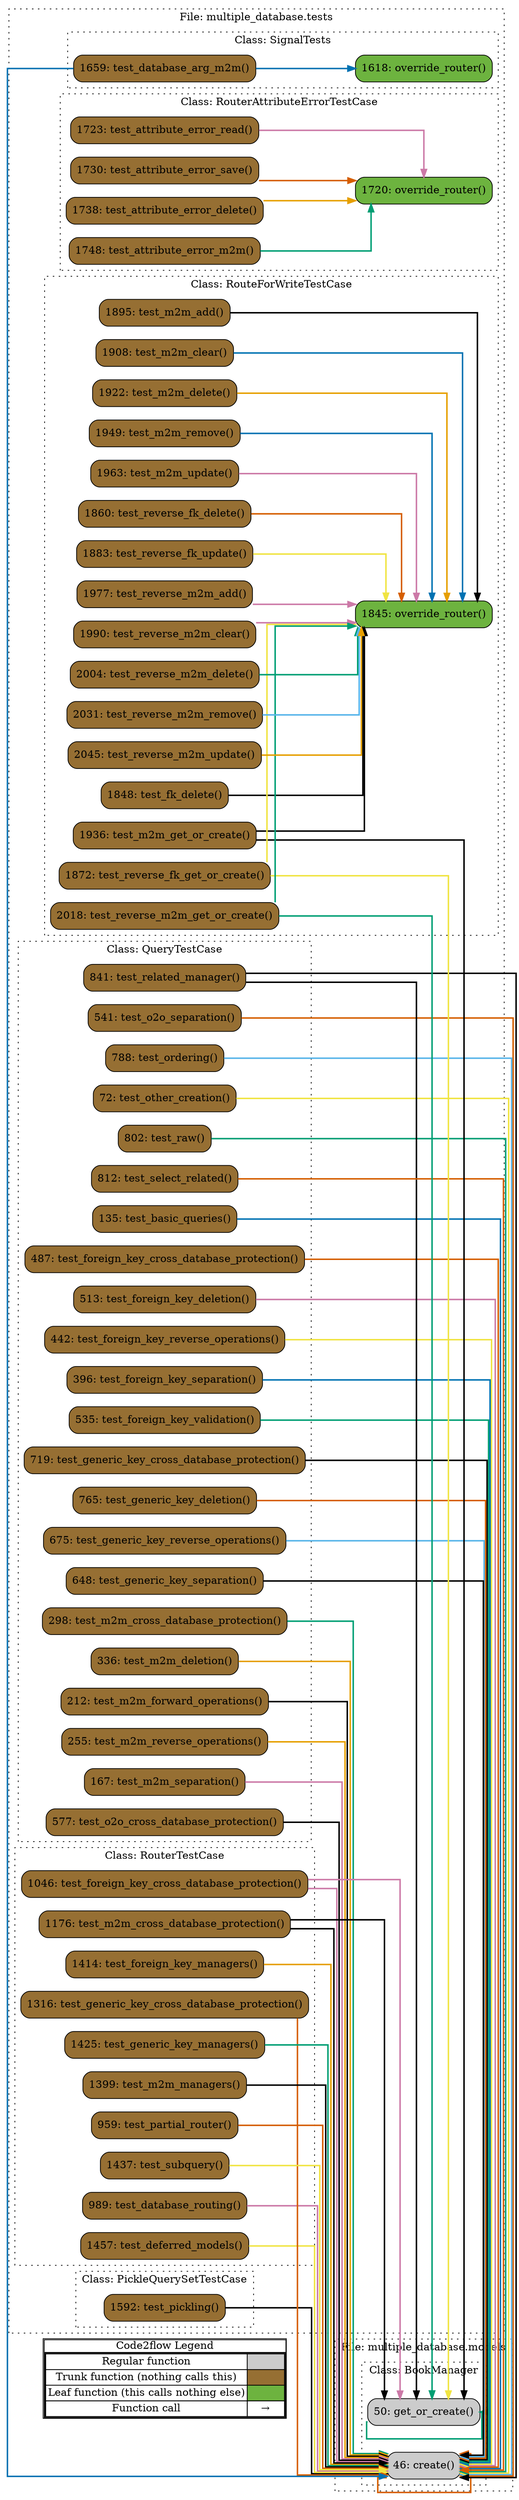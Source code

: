 digraph G {
concentrate=true;
splines="ortho";
rankdir="LR";
subgraph legend{
    rank = min;
    label = "legend";
    Legend [shape=none, margin=0, label = <
        <table cellspacing="0" cellpadding="0" border="1"><tr><td>Code2flow Legend</td></tr><tr><td>
        <table cellspacing="0">
        <tr><td>Regular function</td><td width="50px" bgcolor='#cccccc'></td></tr>
        <tr><td>Trunk function (nothing calls this)</td><td bgcolor='#966F33'></td></tr>
        <tr><td>Leaf function (this calls nothing else)</td><td bgcolor='#6db33f'></td></tr>
        <tr><td>Function call</td><td><font color='black'>&#8594;</font></td></tr>
        </table></td></tr></table>
        >];
}node_d3037cf6 [label="46: create()" name="multiple_database.models::BookManager.create" shape="rect" style="rounded,filled" fillcolor="#cccccc" ];
node_54477a6b [label="50: get_or_create()" name="multiple_database.models::BookManager.get_or_create" shape="rect" style="rounded,filled" fillcolor="#cccccc" ];
node_5ebe0e90 [label="1592: test_pickling()" name="multiple_database.tests::PickleQuerySetTestCase.test_pickling" shape="rect" style="rounded,filled" fillcolor="#966F33" ];
node_b87abec5 [label="135: test_basic_queries()" name="multiple_database.tests::QueryTestCase.test_basic_queries" shape="rect" style="rounded,filled" fillcolor="#966F33" ];
node_ddd2c28e [label="487: test_foreign_key_cross_database_protection()" name="multiple_database.tests::QueryTestCase.test_foreign_key_cross_database_protection" shape="rect" style="rounded,filled" fillcolor="#966F33" ];
node_d65037ff [label="513: test_foreign_key_deletion()" name="multiple_database.tests::QueryTestCase.test_foreign_key_deletion" shape="rect" style="rounded,filled" fillcolor="#966F33" ];
node_8df9d764 [label="442: test_foreign_key_reverse_operations()" name="multiple_database.tests::QueryTestCase.test_foreign_key_reverse_operations" shape="rect" style="rounded,filled" fillcolor="#966F33" ];
node_934a3965 [label="396: test_foreign_key_separation()" name="multiple_database.tests::QueryTestCase.test_foreign_key_separation" shape="rect" style="rounded,filled" fillcolor="#966F33" ];
node_0f97042b [label="535: test_foreign_key_validation()" name="multiple_database.tests::QueryTestCase.test_foreign_key_validation" shape="rect" style="rounded,filled" fillcolor="#966F33" ];
node_f9f87818 [label="719: test_generic_key_cross_database_protection()" name="multiple_database.tests::QueryTestCase.test_generic_key_cross_database_protection" shape="rect" style="rounded,filled" fillcolor="#966F33" ];
node_8f872326 [label="765: test_generic_key_deletion()" name="multiple_database.tests::QueryTestCase.test_generic_key_deletion" shape="rect" style="rounded,filled" fillcolor="#966F33" ];
node_6f30e022 [label="675: test_generic_key_reverse_operations()" name="multiple_database.tests::QueryTestCase.test_generic_key_reverse_operations" shape="rect" style="rounded,filled" fillcolor="#966F33" ];
node_79e79cf0 [label="648: test_generic_key_separation()" name="multiple_database.tests::QueryTestCase.test_generic_key_separation" shape="rect" style="rounded,filled" fillcolor="#966F33" ];
node_6c55e773 [label="298: test_m2m_cross_database_protection()" name="multiple_database.tests::QueryTestCase.test_m2m_cross_database_protection" shape="rect" style="rounded,filled" fillcolor="#966F33" ];
node_7ac32319 [label="336: test_m2m_deletion()" name="multiple_database.tests::QueryTestCase.test_m2m_deletion" shape="rect" style="rounded,filled" fillcolor="#966F33" ];
node_3a6593e0 [label="212: test_m2m_forward_operations()" name="multiple_database.tests::QueryTestCase.test_m2m_forward_operations" shape="rect" style="rounded,filled" fillcolor="#966F33" ];
node_3baba6b9 [label="255: test_m2m_reverse_operations()" name="multiple_database.tests::QueryTestCase.test_m2m_reverse_operations" shape="rect" style="rounded,filled" fillcolor="#966F33" ];
node_b1d6e29f [label="167: test_m2m_separation()" name="multiple_database.tests::QueryTestCase.test_m2m_separation" shape="rect" style="rounded,filled" fillcolor="#966F33" ];
node_09b4fd48 [label="577: test_o2o_cross_database_protection()" name="multiple_database.tests::QueryTestCase.test_o2o_cross_database_protection" shape="rect" style="rounded,filled" fillcolor="#966F33" ];
node_ac613fbe [label="541: test_o2o_separation()" name="multiple_database.tests::QueryTestCase.test_o2o_separation" shape="rect" style="rounded,filled" fillcolor="#966F33" ];
node_76b8fe32 [label="788: test_ordering()" name="multiple_database.tests::QueryTestCase.test_ordering" shape="rect" style="rounded,filled" fillcolor="#966F33" ];
node_d8fa20e4 [label="72: test_other_creation()" name="multiple_database.tests::QueryTestCase.test_other_creation" shape="rect" style="rounded,filled" fillcolor="#966F33" ];
node_4e55ef3b [label="802: test_raw()" name="multiple_database.tests::QueryTestCase.test_raw" shape="rect" style="rounded,filled" fillcolor="#966F33" ];
node_e1700ed8 [label="841: test_related_manager()" name="multiple_database.tests::QueryTestCase.test_related_manager" shape="rect" style="rounded,filled" fillcolor="#966F33" ];
node_1fd7153e [label="812: test_select_related()" name="multiple_database.tests::QueryTestCase.test_select_related" shape="rect" style="rounded,filled" fillcolor="#966F33" ];
node_79101267 [label="1845: override_router()" name="multiple_database.tests::RouteForWriteTestCase.override_router" shape="rect" style="rounded,filled" fillcolor="#6db33f" ];
node_643421d8 [label="1848: test_fk_delete()" name="multiple_database.tests::RouteForWriteTestCase.test_fk_delete" shape="rect" style="rounded,filled" fillcolor="#966F33" ];
node_263edc60 [label="1895: test_m2m_add()" name="multiple_database.tests::RouteForWriteTestCase.test_m2m_add" shape="rect" style="rounded,filled" fillcolor="#966F33" ];
node_ea8513c5 [label="1908: test_m2m_clear()" name="multiple_database.tests::RouteForWriteTestCase.test_m2m_clear" shape="rect" style="rounded,filled" fillcolor="#966F33" ];
node_7e4ee821 [label="1922: test_m2m_delete()" name="multiple_database.tests::RouteForWriteTestCase.test_m2m_delete" shape="rect" style="rounded,filled" fillcolor="#966F33" ];
node_37b528a8 [label="1936: test_m2m_get_or_create()" name="multiple_database.tests::RouteForWriteTestCase.test_m2m_get_or_create" shape="rect" style="rounded,filled" fillcolor="#966F33" ];
node_0396b93d [label="1949: test_m2m_remove()" name="multiple_database.tests::RouteForWriteTestCase.test_m2m_remove" shape="rect" style="rounded,filled" fillcolor="#966F33" ];
node_afc0cd4f [label="1963: test_m2m_update()" name="multiple_database.tests::RouteForWriteTestCase.test_m2m_update" shape="rect" style="rounded,filled" fillcolor="#966F33" ];
node_b2a6d61e [label="1860: test_reverse_fk_delete()" name="multiple_database.tests::RouteForWriteTestCase.test_reverse_fk_delete" shape="rect" style="rounded,filled" fillcolor="#966F33" ];
node_cd0e189c [label="1872: test_reverse_fk_get_or_create()" name="multiple_database.tests::RouteForWriteTestCase.test_reverse_fk_get_or_create" shape="rect" style="rounded,filled" fillcolor="#966F33" ];
node_efaca2e4 [label="1883: test_reverse_fk_update()" name="multiple_database.tests::RouteForWriteTestCase.test_reverse_fk_update" shape="rect" style="rounded,filled" fillcolor="#966F33" ];
node_b843a617 [label="1977: test_reverse_m2m_add()" name="multiple_database.tests::RouteForWriteTestCase.test_reverse_m2m_add" shape="rect" style="rounded,filled" fillcolor="#966F33" ];
node_5cf0c407 [label="1990: test_reverse_m2m_clear()" name="multiple_database.tests::RouteForWriteTestCase.test_reverse_m2m_clear" shape="rect" style="rounded,filled" fillcolor="#966F33" ];
node_70478343 [label="2004: test_reverse_m2m_delete()" name="multiple_database.tests::RouteForWriteTestCase.test_reverse_m2m_delete" shape="rect" style="rounded,filled" fillcolor="#966F33" ];
node_f3133bbb [label="2018: test_reverse_m2m_get_or_create()" name="multiple_database.tests::RouteForWriteTestCase.test_reverse_m2m_get_or_create" shape="rect" style="rounded,filled" fillcolor="#966F33" ];
node_d6f70332 [label="2031: test_reverse_m2m_remove()" name="multiple_database.tests::RouteForWriteTestCase.test_reverse_m2m_remove" shape="rect" style="rounded,filled" fillcolor="#966F33" ];
node_f91d55c1 [label="2045: test_reverse_m2m_update()" name="multiple_database.tests::RouteForWriteTestCase.test_reverse_m2m_update" shape="rect" style="rounded,filled" fillcolor="#966F33" ];
node_4ddea0c1 [label="1720: override_router()" name="multiple_database.tests::RouterAttributeErrorTestCase.override_router" shape="rect" style="rounded,filled" fillcolor="#6db33f" ];
node_c92e2d11 [label="1738: test_attribute_error_delete()" name="multiple_database.tests::RouterAttributeErrorTestCase.test_attribute_error_delete" shape="rect" style="rounded,filled" fillcolor="#966F33" ];
node_ce3b724b [label="1748: test_attribute_error_m2m()" name="multiple_database.tests::RouterAttributeErrorTestCase.test_attribute_error_m2m" shape="rect" style="rounded,filled" fillcolor="#966F33" ];
node_976a4aef [label="1723: test_attribute_error_read()" name="multiple_database.tests::RouterAttributeErrorTestCase.test_attribute_error_read" shape="rect" style="rounded,filled" fillcolor="#966F33" ];
node_cf2835fe [label="1730: test_attribute_error_save()" name="multiple_database.tests::RouterAttributeErrorTestCase.test_attribute_error_save" shape="rect" style="rounded,filled" fillcolor="#966F33" ];
node_cd90296f [label="989: test_database_routing()" name="multiple_database.tests::RouterTestCase.test_database_routing" shape="rect" style="rounded,filled" fillcolor="#966F33" ];
node_2f3931e4 [label="1457: test_deferred_models()" name="multiple_database.tests::RouterTestCase.test_deferred_models" shape="rect" style="rounded,filled" fillcolor="#966F33" ];
node_1e501c8f [label="1046: test_foreign_key_cross_database_protection()" name="multiple_database.tests::RouterTestCase.test_foreign_key_cross_database_protection" shape="rect" style="rounded,filled" fillcolor="#966F33" ];
node_5e8b6501 [label="1414: test_foreign_key_managers()" name="multiple_database.tests::RouterTestCase.test_foreign_key_managers" shape="rect" style="rounded,filled" fillcolor="#966F33" ];
node_40479f36 [label="1316: test_generic_key_cross_database_protection()" name="multiple_database.tests::RouterTestCase.test_generic_key_cross_database_protection" shape="rect" style="rounded,filled" fillcolor="#966F33" ];
node_0c9d065b [label="1425: test_generic_key_managers()" name="multiple_database.tests::RouterTestCase.test_generic_key_managers" shape="rect" style="rounded,filled" fillcolor="#966F33" ];
node_5c632e68 [label="1176: test_m2m_cross_database_protection()" name="multiple_database.tests::RouterTestCase.test_m2m_cross_database_protection" shape="rect" style="rounded,filled" fillcolor="#966F33" ];
node_78994f88 [label="1399: test_m2m_managers()" name="multiple_database.tests::RouterTestCase.test_m2m_managers" shape="rect" style="rounded,filled" fillcolor="#966F33" ];
node_cfff0286 [label="959: test_partial_router()" name="multiple_database.tests::RouterTestCase.test_partial_router" shape="rect" style="rounded,filled" fillcolor="#966F33" ];
node_7caad7ac [label="1437: test_subquery()" name="multiple_database.tests::RouterTestCase.test_subquery" shape="rect" style="rounded,filled" fillcolor="#966F33" ];
node_84745d5c [label="1618: override_router()" name="multiple_database.tests::SignalTests.override_router" shape="rect" style="rounded,filled" fillcolor="#6db33f" ];
node_32032e3d [label="1659: test_database_arg_m2m()" name="multiple_database.tests::SignalTests.test_database_arg_m2m" shape="rect" style="rounded,filled" fillcolor="#966F33" ];
node_d3037cf6 -> node_d3037cf6 [color="#D55E00" penwidth="2"];
node_54477a6b -> node_54477a6b [color="#009E73" penwidth="2"];
node_5ebe0e90 -> node_d3037cf6 [color="#000000" penwidth="2"];
node_b87abec5 -> node_d3037cf6 [color="#0072B2" penwidth="2"];
node_ddd2c28e -> node_d3037cf6 [color="#D55E00" penwidth="2"];
node_d65037ff -> node_d3037cf6 [color="#CC79A7" penwidth="2"];
node_d65037ff -> node_d3037cf6 [color="#CC79A7" penwidth="2"];
node_8df9d764 -> node_d3037cf6 [color="#F0E442" penwidth="2"];
node_8df9d764 -> node_d3037cf6 [color="#F0E442" penwidth="2"];
node_8df9d764 -> node_d3037cf6 [color="#F0E442" penwidth="2"];
node_8df9d764 -> node_d3037cf6 [color="#F0E442" penwidth="2"];
node_934a3965 -> node_d3037cf6 [color="#0072B2" penwidth="2"];
node_934a3965 -> node_d3037cf6 [color="#0072B2" penwidth="2"];
node_0f97042b -> node_d3037cf6 [color="#009E73" penwidth="2"];
node_0f97042b -> node_d3037cf6 [color="#009E73" penwidth="2"];
node_f9f87818 -> node_d3037cf6 [color="#000000" penwidth="2"];
node_f9f87818 -> node_d3037cf6 [color="#000000" penwidth="2"];
node_8f872326 -> node_d3037cf6 [color="#D55E00" penwidth="2"];
node_8f872326 -> node_d3037cf6 [color="#D55E00" penwidth="2"];
node_6f30e022 -> node_d3037cf6 [color="#56B4E9" penwidth="2"];
node_6f30e022 -> node_d3037cf6 [color="#56B4E9" penwidth="2"];
node_6f30e022 -> node_d3037cf6 [color="#56B4E9" penwidth="2"];
node_6f30e022 -> node_d3037cf6 [color="#56B4E9" penwidth="2"];
node_6f30e022 -> node_d3037cf6 [color="#56B4E9" penwidth="2"];
node_79e79cf0 -> node_d3037cf6 [color="#000000" penwidth="2"];
node_79e79cf0 -> node_d3037cf6 [color="#000000" penwidth="2"];
node_6c55e773 -> node_d3037cf6 [color="#009E73" penwidth="2"];
node_6c55e773 -> node_d3037cf6 [color="#009E73" penwidth="2"];
node_7ac32319 -> node_d3037cf6 [color="#E69F00" penwidth="2"];
node_7ac32319 -> node_d3037cf6 [color="#E69F00" penwidth="2"];
node_7ac32319 -> node_d3037cf6 [color="#E69F00" penwidth="2"];
node_3a6593e0 -> node_d3037cf6 [color="#000000" penwidth="2"];
node_3a6593e0 -> node_d3037cf6 [color="#000000" penwidth="2"];
node_3a6593e0 -> node_d3037cf6 [color="#000000" penwidth="2"];
node_3a6593e0 -> node_d3037cf6 [color="#000000" penwidth="2"];
node_3baba6b9 -> node_d3037cf6 [color="#E69F00" penwidth="2"];
node_3baba6b9 -> node_d3037cf6 [color="#E69F00" penwidth="2"];
node_3baba6b9 -> node_d3037cf6 [color="#E69F00" penwidth="2"];
node_3baba6b9 -> node_d3037cf6 [color="#E69F00" penwidth="2"];
node_b1d6e29f -> node_d3037cf6 [color="#CC79A7" penwidth="2"];
node_b1d6e29f -> node_d3037cf6 [color="#CC79A7" penwidth="2"];
node_09b4fd48 -> node_d3037cf6 [color="#000000" penwidth="2"];
node_09b4fd48 -> node_d3037cf6 [color="#000000" penwidth="2"];
node_ac613fbe -> node_d3037cf6 [color="#D55E00" penwidth="2"];
node_ac613fbe -> node_d3037cf6 [color="#D55E00" penwidth="2"];
node_76b8fe32 -> node_d3037cf6 [color="#56B4E9" penwidth="2"];
node_76b8fe32 -> node_d3037cf6 [color="#56B4E9" penwidth="2"];
node_d8fa20e4 -> node_d3037cf6 [color="#F0E442" penwidth="2"];
node_4e55ef3b -> node_d3037cf6 [color="#009E73" penwidth="2"];
node_e1700ed8 -> node_d3037cf6 [color="#000000" penwidth="2"];
node_e1700ed8 -> node_d3037cf6 [color="#000000" penwidth="2"];
node_e1700ed8 -> node_d3037cf6 [color="#000000" penwidth="2"];
node_e1700ed8 -> node_54477a6b [color="#000000" penwidth="2"];
node_e1700ed8 -> node_54477a6b [color="#000000" penwidth="2"];
node_1fd7153e -> node_d3037cf6 [color="#D55E00" penwidth="2"];
node_1fd7153e -> node_d3037cf6 [color="#D55E00" penwidth="2"];
node_643421d8 -> node_79101267 [color="#000000" penwidth="2"];
node_263edc60 -> node_79101267 [color="#000000" penwidth="2"];
node_ea8513c5 -> node_79101267 [color="#0072B2" penwidth="2"];
node_7e4ee821 -> node_79101267 [color="#E69F00" penwidth="2"];
node_37b528a8 -> node_54477a6b [color="#000000" penwidth="2"];
node_37b528a8 -> node_79101267 [color="#000000" penwidth="2"];
node_0396b93d -> node_79101267 [color="#0072B2" penwidth="2"];
node_afc0cd4f -> node_79101267 [color="#CC79A7" penwidth="2"];
node_b2a6d61e -> node_79101267 [color="#D55E00" penwidth="2"];
node_cd0e189c -> node_54477a6b [color="#F0E442" penwidth="2"];
node_cd0e189c -> node_79101267 [color="#F0E442" penwidth="2"];
node_efaca2e4 -> node_79101267 [color="#F0E442" penwidth="2"];
node_b843a617 -> node_79101267 [color="#CC79A7" penwidth="2"];
node_5cf0c407 -> node_79101267 [color="#CC79A7" penwidth="2"];
node_70478343 -> node_79101267 [color="#009E73" penwidth="2"];
node_f3133bbb -> node_54477a6b [color="#009E73" penwidth="2"];
node_f3133bbb -> node_79101267 [color="#009E73" penwidth="2"];
node_d6f70332 -> node_79101267 [color="#56B4E9" penwidth="2"];
node_f91d55c1 -> node_79101267 [color="#E69F00" penwidth="2"];
node_c92e2d11 -> node_4ddea0c1 [color="#E69F00" penwidth="2"];
node_ce3b724b -> node_4ddea0c1 [color="#009E73" penwidth="2"];
node_976a4aef -> node_4ddea0c1 [color="#CC79A7" penwidth="2"];
node_cf2835fe -> node_4ddea0c1 [color="#D55E00" penwidth="2"];
node_cd90296f -> node_d3037cf6 [color="#CC79A7" penwidth="2"];
node_cd90296f -> node_d3037cf6 [color="#CC79A7" penwidth="2"];
node_cd90296f -> node_d3037cf6 [color="#CC79A7" penwidth="2"];
node_2f3931e4 -> node_d3037cf6 [color="#F0E442" penwidth="2"];
node_2f3931e4 -> node_d3037cf6 [color="#F0E442" penwidth="2"];
node_2f3931e4 -> node_d3037cf6 [color="#F0E442" penwidth="2"];
node_1e501c8f -> node_d3037cf6 [color="#CC79A7" penwidth="2"];
node_1e501c8f -> node_d3037cf6 [color="#CC79A7" penwidth="2"];
node_1e501c8f -> node_d3037cf6 [color="#CC79A7" penwidth="2"];
node_1e501c8f -> node_d3037cf6 [color="#CC79A7" penwidth="2"];
node_1e501c8f -> node_d3037cf6 [color="#CC79A7" penwidth="2"];
node_1e501c8f -> node_54477a6b [color="#CC79A7" penwidth="2"];
node_1e501c8f -> node_54477a6b [color="#CC79A7" penwidth="2"];
node_5e8b6501 -> node_d3037cf6 [color="#E69F00" penwidth="2"];
node_5e8b6501 -> node_d3037cf6 [color="#E69F00" penwidth="2"];
node_40479f36 -> node_d3037cf6 [color="#D55E00" penwidth="2"];
node_40479f36 -> node_d3037cf6 [color="#D55E00" penwidth="2"];
node_40479f36 -> node_d3037cf6 [color="#D55E00" penwidth="2"];
node_40479f36 -> node_d3037cf6 [color="#D55E00" penwidth="2"];
node_40479f36 -> node_d3037cf6 [color="#D55E00" penwidth="2"];
node_0c9d065b -> node_d3037cf6 [color="#009E73" penwidth="2"];
node_0c9d065b -> node_d3037cf6 [color="#009E73" penwidth="2"];
node_5c632e68 -> node_d3037cf6 [color="#000000" penwidth="2"];
node_5c632e68 -> node_d3037cf6 [color="#000000" penwidth="2"];
node_5c632e68 -> node_d3037cf6 [color="#000000" penwidth="2"];
node_5c632e68 -> node_d3037cf6 [color="#000000" penwidth="2"];
node_5c632e68 -> node_d3037cf6 [color="#000000" penwidth="2"];
node_5c632e68 -> node_54477a6b [color="#000000" penwidth="2"];
node_5c632e68 -> node_54477a6b [color="#000000" penwidth="2"];
node_78994f88 -> node_d3037cf6 [color="#000000" penwidth="2"];
node_78994f88 -> node_d3037cf6 [color="#000000" penwidth="2"];
node_cfff0286 -> node_d3037cf6 [color="#D55E00" penwidth="2"];
node_7caad7ac -> node_d3037cf6 [color="#F0E442" penwidth="2"];
node_7caad7ac -> node_d3037cf6 [color="#F0E442" penwidth="2"];
node_32032e3d -> node_d3037cf6 [color="#0072B2" penwidth="2"];
node_32032e3d -> node_d3037cf6 [color="#0072B2" penwidth="2"];
node_32032e3d -> node_84745d5c [color="#0072B2" penwidth="2"];
node_32032e3d -> node_84745d5c [color="#0072B2" penwidth="2"];
node_32032e3d -> node_84745d5c [color="#0072B2" penwidth="2"];
node_32032e3d -> node_84745d5c [color="#0072B2" penwidth="2"];
subgraph cluster_9eb0f56c {
    label="File: multiple_database.models";
    name="multiple_database.models";
    style="filled";
    graph[style=dotted];
    subgraph cluster_a50d1372 {
        node_d3037cf6 node_54477a6b;
        label="Class: BookManager";
        name="BookManager";
        style="filled";
        graph[style=dotted];
    };
};
subgraph cluster_7d8c2013 {
    label="File: multiple_database.tests";
    name="multiple_database.tests";
    style="filled";
    graph[style=dotted];
    subgraph cluster_a4e0b210 {
        node_d8fa20e4 node_b87abec5 node_b1d6e29f node_3a6593e0 node_3baba6b9 node_6c55e773 node_7ac32319 node_934a3965 node_8df9d764 node_ddd2c28e node_d65037ff node_0f97042b node_ac613fbe node_09b4fd48 node_79e79cf0 node_6f30e022 node_f9f87818 node_8f872326 node_76b8fe32 node_4e55ef3b node_1fd7153e node_e1700ed8;
        label="Class: QueryTestCase";
        name="QueryTestCase";
        style="filled";
        graph[style=dotted];
    };
    subgraph cluster_fd328212 {
        node_cfff0286 node_cd90296f node_1e501c8f node_5c632e68 node_40479f36 node_78994f88 node_5e8b6501 node_0c9d065b node_7caad7ac node_2f3931e4;
        label="Class: RouterTestCase";
        name="RouterTestCase";
        style="filled";
        graph[style=dotted];
    };
    subgraph cluster_bf5b1f65 {
        node_5ebe0e90;
        label="Class: PickleQuerySetTestCase";
        name="PickleQuerySetTestCase";
        style="filled";
        graph[style=dotted];
    };
    subgraph cluster_d0ce2c20 {
        node_84745d5c node_32032e3d;
        label="Class: SignalTests";
        name="SignalTests";
        style="filled";
        graph[style=dotted];
    };
    subgraph cluster_8261a523 {
        node_4ddea0c1 node_976a4aef node_cf2835fe node_c92e2d11 node_ce3b724b;
        label="Class: RouterAttributeErrorTestCase";
        name="RouterAttributeErrorTestCase";
        style="filled";
        graph[style=dotted];
    };
    subgraph cluster_81384e52 {
        node_79101267 node_643421d8 node_b2a6d61e node_cd0e189c node_efaca2e4 node_263edc60 node_ea8513c5 node_7e4ee821 node_37b528a8 node_0396b93d node_afc0cd4f node_b843a617 node_5cf0c407 node_70478343 node_f3133bbb node_d6f70332 node_f91d55c1;
        label="Class: RouteForWriteTestCase";
        name="RouteForWriteTestCase";
        style="filled";
        graph[style=dotted];
    };
};
}

